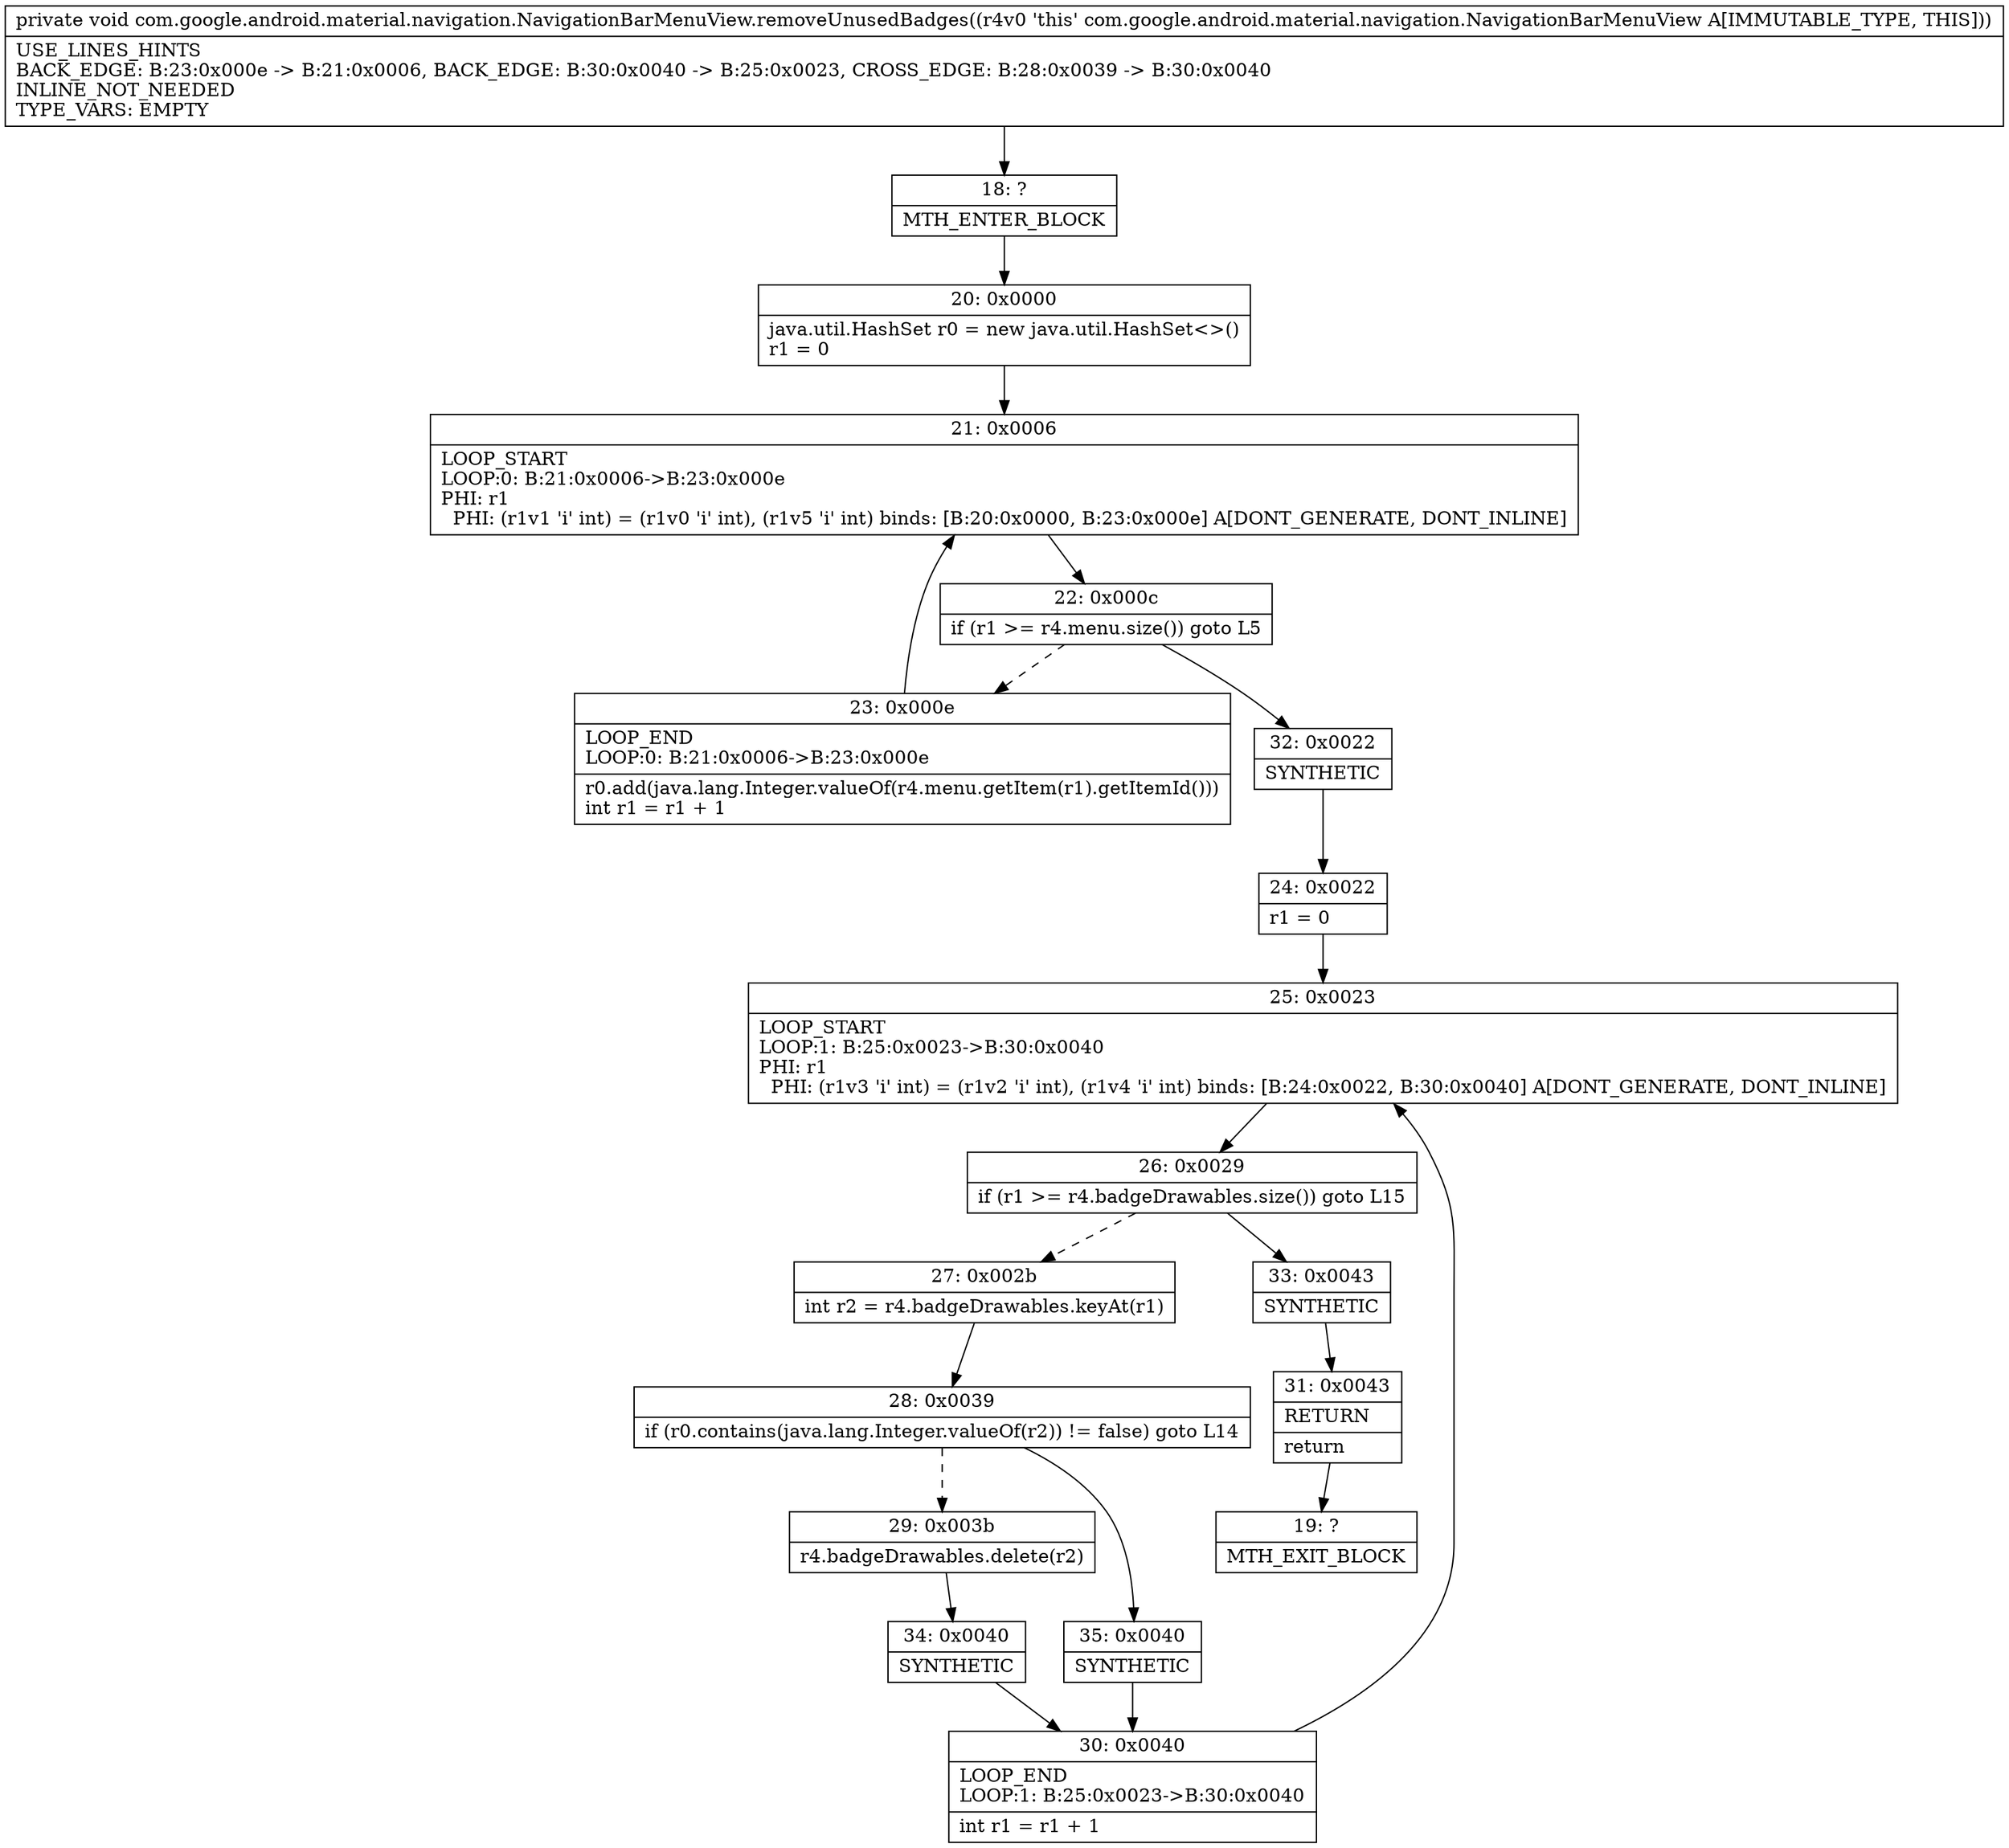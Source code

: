 digraph "CFG forcom.google.android.material.navigation.NavigationBarMenuView.removeUnusedBadges()V" {
Node_18 [shape=record,label="{18\:\ ?|MTH_ENTER_BLOCK\l}"];
Node_20 [shape=record,label="{20\:\ 0x0000|java.util.HashSet r0 = new java.util.HashSet\<\>()\lr1 = 0\l}"];
Node_21 [shape=record,label="{21\:\ 0x0006|LOOP_START\lLOOP:0: B:21:0x0006\-\>B:23:0x000e\lPHI: r1 \l  PHI: (r1v1 'i' int) = (r1v0 'i' int), (r1v5 'i' int) binds: [B:20:0x0000, B:23:0x000e] A[DONT_GENERATE, DONT_INLINE]\l}"];
Node_22 [shape=record,label="{22\:\ 0x000c|if (r1 \>= r4.menu.size()) goto L5\l}"];
Node_23 [shape=record,label="{23\:\ 0x000e|LOOP_END\lLOOP:0: B:21:0x0006\-\>B:23:0x000e\l|r0.add(java.lang.Integer.valueOf(r4.menu.getItem(r1).getItemId()))\lint r1 = r1 + 1\l}"];
Node_32 [shape=record,label="{32\:\ 0x0022|SYNTHETIC\l}"];
Node_24 [shape=record,label="{24\:\ 0x0022|r1 = 0\l}"];
Node_25 [shape=record,label="{25\:\ 0x0023|LOOP_START\lLOOP:1: B:25:0x0023\-\>B:30:0x0040\lPHI: r1 \l  PHI: (r1v3 'i' int) = (r1v2 'i' int), (r1v4 'i' int) binds: [B:24:0x0022, B:30:0x0040] A[DONT_GENERATE, DONT_INLINE]\l}"];
Node_26 [shape=record,label="{26\:\ 0x0029|if (r1 \>= r4.badgeDrawables.size()) goto L15\l}"];
Node_27 [shape=record,label="{27\:\ 0x002b|int r2 = r4.badgeDrawables.keyAt(r1)\l}"];
Node_28 [shape=record,label="{28\:\ 0x0039|if (r0.contains(java.lang.Integer.valueOf(r2)) != false) goto L14\l}"];
Node_29 [shape=record,label="{29\:\ 0x003b|r4.badgeDrawables.delete(r2)\l}"];
Node_34 [shape=record,label="{34\:\ 0x0040|SYNTHETIC\l}"];
Node_30 [shape=record,label="{30\:\ 0x0040|LOOP_END\lLOOP:1: B:25:0x0023\-\>B:30:0x0040\l|int r1 = r1 + 1\l}"];
Node_35 [shape=record,label="{35\:\ 0x0040|SYNTHETIC\l}"];
Node_33 [shape=record,label="{33\:\ 0x0043|SYNTHETIC\l}"];
Node_31 [shape=record,label="{31\:\ 0x0043|RETURN\l|return\l}"];
Node_19 [shape=record,label="{19\:\ ?|MTH_EXIT_BLOCK\l}"];
MethodNode[shape=record,label="{private void com.google.android.material.navigation.NavigationBarMenuView.removeUnusedBadges((r4v0 'this' com.google.android.material.navigation.NavigationBarMenuView A[IMMUTABLE_TYPE, THIS]))  | USE_LINES_HINTS\lBACK_EDGE: B:23:0x000e \-\> B:21:0x0006, BACK_EDGE: B:30:0x0040 \-\> B:25:0x0023, CROSS_EDGE: B:28:0x0039 \-\> B:30:0x0040\lINLINE_NOT_NEEDED\lTYPE_VARS: EMPTY\l}"];
MethodNode -> Node_18;Node_18 -> Node_20;
Node_20 -> Node_21;
Node_21 -> Node_22;
Node_22 -> Node_23[style=dashed];
Node_22 -> Node_32;
Node_23 -> Node_21;
Node_32 -> Node_24;
Node_24 -> Node_25;
Node_25 -> Node_26;
Node_26 -> Node_27[style=dashed];
Node_26 -> Node_33;
Node_27 -> Node_28;
Node_28 -> Node_29[style=dashed];
Node_28 -> Node_35;
Node_29 -> Node_34;
Node_34 -> Node_30;
Node_30 -> Node_25;
Node_35 -> Node_30;
Node_33 -> Node_31;
Node_31 -> Node_19;
}


